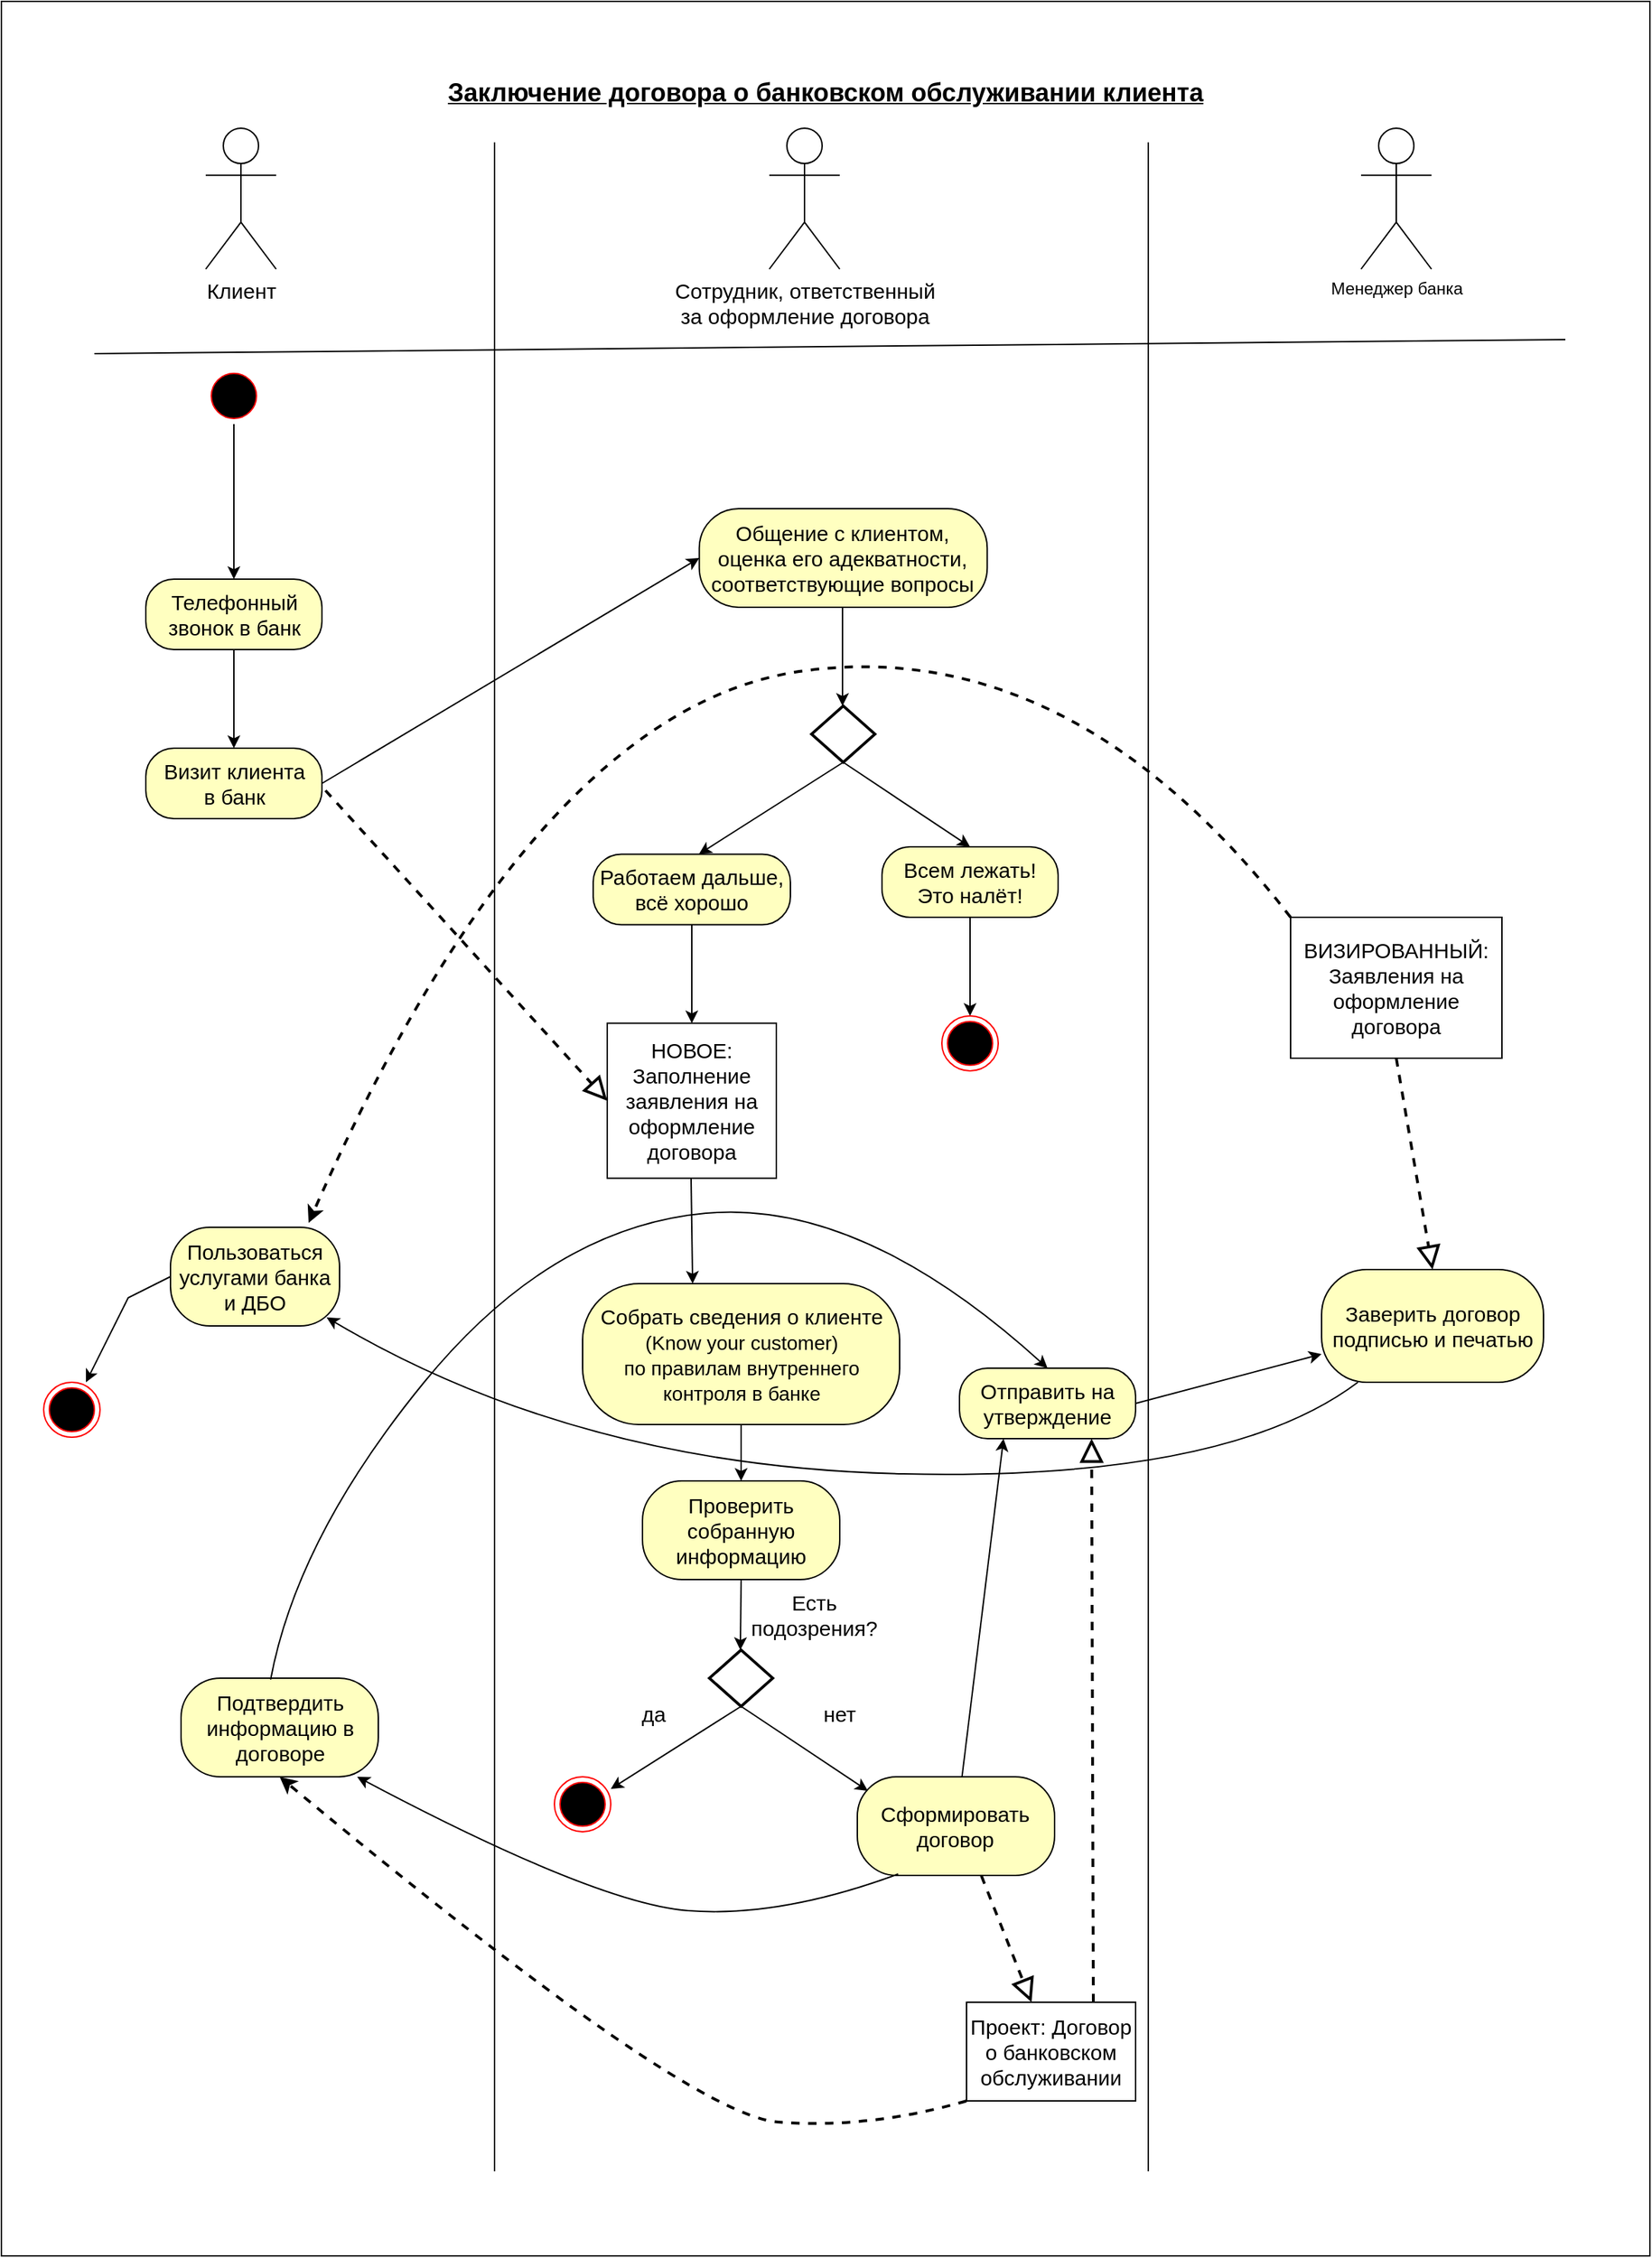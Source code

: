 <mxfile version="21.7.2" type="device">
  <diagram name="Страница — 1" id="ftlmEqtQ1bPmkgtfjlP5">
    <mxGraphModel dx="1785" dy="1585" grid="1" gridSize="10" guides="1" tooltips="1" connect="1" arrows="1" fold="1" page="1" pageScale="1" pageWidth="827" pageHeight="1169" math="0" shadow="0">
      <root>
        <mxCell id="0" />
        <mxCell id="1" parent="0" />
        <mxCell id="YdRSbALYKynTrTzePgQp-28" value="" style="rounded=0;whiteSpace=wrap;html=1;" vertex="1" parent="1">
          <mxGeometry x="-110" y="-180" width="1170" height="1600" as="geometry" />
        </mxCell>
        <mxCell id="dRvdo31Zzhb4LiU_Meu5-6" value="&lt;font style=&quot;font-size: 15px;&quot;&gt;Клиент&lt;/font&gt;" style="shape=umlActor;verticalLabelPosition=bottom;verticalAlign=top;html=1;outlineConnect=0;" parent="1" vertex="1">
          <mxGeometry x="35" y="-90" width="50" height="100" as="geometry" />
        </mxCell>
        <mxCell id="dRvdo31Zzhb4LiU_Meu5-7" value="&lt;font style=&quot;font-size: 15px;&quot;&gt;Сотрудник,&amp;nbsp;ответственный &lt;br&gt;за оформление договора&lt;/font&gt;" style="shape=umlActor;verticalLabelPosition=bottom;verticalAlign=top;html=1;outlineConnect=0;" parent="1" vertex="1">
          <mxGeometry x="435" y="-90" width="50" height="100" as="geometry" />
        </mxCell>
        <mxCell id="dRvdo31Zzhb4LiU_Meu5-8" value="Менеджер банка" style="shape=umlActor;verticalLabelPosition=bottom;verticalAlign=top;html=1;outlineConnect=0;" parent="1" vertex="1">
          <mxGeometry x="855" y="-90" width="50" height="100" as="geometry" />
        </mxCell>
        <mxCell id="mRTXcoQssGMNAOkWr5xy-7" value="" style="edgeStyle=orthogonalEdgeStyle;rounded=0;orthogonalLoop=1;jettySize=auto;html=1;" parent="1" source="dRvdo31Zzhb4LiU_Meu5-18" target="dRvdo31Zzhb4LiU_Meu5-29" edge="1">
          <mxGeometry relative="1" as="geometry" />
        </mxCell>
        <mxCell id="dRvdo31Zzhb4LiU_Meu5-18" value="&lt;div style=&quot;font-size: 15px;&quot;&gt;Телефонный звонок&amp;nbsp;&lt;span style=&quot;background-color: initial;&quot;&gt;в банк&lt;/span&gt;&lt;/div&gt;" style="rounded=1;whiteSpace=wrap;html=1;arcSize=40;fontColor=#000000;fillColor=#ffffc0;strokeColor=#000000;" parent="1" vertex="1">
          <mxGeometry x="-7.5" y="230" width="125" height="50" as="geometry" />
        </mxCell>
        <mxCell id="dRvdo31Zzhb4LiU_Meu5-21" value="&lt;font style=&quot;font-size: 15px;&quot;&gt;НОВОЕ: Заполнение заявления на оформление договора&lt;/font&gt;" style="html=1;whiteSpace=wrap;" parent="1" vertex="1">
          <mxGeometry x="319.99" y="545.2" width="120.01" height="110" as="geometry" />
        </mxCell>
        <mxCell id="dRvdo31Zzhb4LiU_Meu5-24" value="&lt;b&gt;Заключение договора о банковском обслуживании клиента&lt;/b&gt;" style="text;html=1;strokeColor=none;fillColor=none;align=center;verticalAlign=middle;whiteSpace=wrap;rounded=0;fontSize=18;fontStyle=4" parent="1" vertex="1">
          <mxGeometry x="200" y="-130" width="550" height="30" as="geometry" />
        </mxCell>
        <mxCell id="mRTXcoQssGMNAOkWr5xy-41" style="edgeStyle=orthogonalEdgeStyle;rounded=0;orthogonalLoop=1;jettySize=auto;html=1;" parent="1" source="dRvdo31Zzhb4LiU_Meu5-27" target="mRTXcoQssGMNAOkWr5xy-40" edge="1">
          <mxGeometry relative="1" as="geometry" />
        </mxCell>
        <mxCell id="dRvdo31Zzhb4LiU_Meu5-27" value="&lt;div style=&quot;font-size: 15px;&quot;&gt;Собрать сведения о клиенте&lt;br style=&quot;border-color: var(--border-color); font-size: 14px;&quot;&gt;&lt;span style=&quot;font-size: 14px;&quot;&gt;(Know your customer)&lt;/span&gt;&lt;br style=&quot;border-color: var(--border-color); font-size: 14px;&quot;&gt;&lt;span style=&quot;font-size: 14px;&quot;&gt;по правилам внутреннего&lt;/span&gt;&lt;br style=&quot;border-color: var(--border-color); font-size: 14px;&quot;&gt;&lt;span style=&quot;font-size: 14px;&quot;&gt;контроля в банке&lt;/span&gt;&lt;br&gt;&lt;/div&gt;" style="rounded=1;whiteSpace=wrap;html=1;arcSize=40;fontColor=#000000;fillColor=#ffffc0;strokeColor=#000000;" parent="1" vertex="1">
          <mxGeometry x="302.5" y="730" width="225.01" height="100" as="geometry" />
        </mxCell>
        <mxCell id="dRvdo31Zzhb4LiU_Meu5-29" value="&lt;div style=&quot;font-size: 15px;&quot;&gt;Визит клиента в&lt;span style=&quot;background-color: initial;&quot;&gt;&amp;nbsp;банк&lt;/span&gt;&lt;/div&gt;" style="rounded=1;whiteSpace=wrap;html=1;arcSize=40;fontColor=#000000;fillColor=#ffffc0;strokeColor=#000000;" parent="1" vertex="1">
          <mxGeometry x="-7.5" y="350" width="125" height="50" as="geometry" />
        </mxCell>
        <mxCell id="mRTXcoQssGMNAOkWr5xy-3" value="" style="endArrow=block;dashed=1;endFill=0;endSize=12;html=1;rounded=0;strokeWidth=2;entryX=0;entryY=0.5;entryDx=0;entryDy=0;" parent="1" target="dRvdo31Zzhb4LiU_Meu5-21" edge="1">
          <mxGeometry width="160" relative="1" as="geometry">
            <mxPoint x="120" y="380" as="sourcePoint" />
            <mxPoint x="370" y="374.47" as="targetPoint" />
          </mxGeometry>
        </mxCell>
        <mxCell id="mRTXcoQssGMNAOkWr5xy-4" value="&lt;div style=&quot;font-size: 15px;&quot;&gt;Общение с клиентом, оценка его адекватности, соответствующие вопросы&lt;/div&gt;" style="rounded=1;whiteSpace=wrap;html=1;arcSize=40;fontColor=#000000;fillColor=#ffffc0;strokeColor=#000000;" parent="1" vertex="1">
          <mxGeometry x="385.31" y="180" width="204.37" height="70" as="geometry" />
        </mxCell>
        <mxCell id="mRTXcoQssGMNAOkWr5xy-8" value="" style="endArrow=classic;html=1;rounded=0;endFill=1;strokeWidth=1;exitX=1;exitY=0.5;exitDx=0;exitDy=0;entryX=0;entryY=0.5;entryDx=0;entryDy=0;" parent="1" source="dRvdo31Zzhb4LiU_Meu5-29" target="mRTXcoQssGMNAOkWr5xy-4" edge="1">
          <mxGeometry width="50" height="50" relative="1" as="geometry">
            <mxPoint x="280" y="270" as="sourcePoint" />
            <mxPoint x="280" y="340" as="targetPoint" />
          </mxGeometry>
        </mxCell>
        <mxCell id="mRTXcoQssGMNAOkWr5xy-9" value="" style="endArrow=classic;html=1;rounded=0;endFill=1;strokeWidth=1;" parent="1" edge="1">
          <mxGeometry width="50" height="50" relative="1" as="geometry">
            <mxPoint x="486.97" y="250" as="sourcePoint" />
            <mxPoint x="486.97" y="320" as="targetPoint" />
          </mxGeometry>
        </mxCell>
        <mxCell id="mRTXcoQssGMNAOkWr5xy-14" value="" style="endArrow=classic;html=1;rounded=0;endFill=1;strokeWidth=1;exitX=0.5;exitY=1;exitDx=0;exitDy=0;exitPerimeter=0;" parent="1" source="mRTXcoQssGMNAOkWr5xy-31" edge="1">
          <mxGeometry width="50" height="50" relative="1" as="geometry">
            <mxPoint x="490.955" y="360.0" as="sourcePoint" />
            <mxPoint x="385.01" y="425.2" as="targetPoint" />
          </mxGeometry>
        </mxCell>
        <mxCell id="mRTXcoQssGMNAOkWr5xy-16" value="" style="endArrow=classic;html=1;rounded=0;endFill=1;strokeWidth=1;exitX=0.5;exitY=1;exitDx=0;exitDy=0;exitPerimeter=0;" parent="1" source="mRTXcoQssGMNAOkWr5xy-31" edge="1">
          <mxGeometry width="50" height="50" relative="1" as="geometry">
            <mxPoint x="482.5" y="360" as="sourcePoint" />
            <mxPoint x="577.5" y="420" as="targetPoint" />
          </mxGeometry>
        </mxCell>
        <mxCell id="mRTXcoQssGMNAOkWr5xy-19" style="edgeStyle=orthogonalEdgeStyle;rounded=0;orthogonalLoop=1;jettySize=auto;html=1;entryX=0.5;entryY=0;entryDx=0;entryDy=0;" parent="1" source="mRTXcoQssGMNAOkWr5xy-17" target="dRvdo31Zzhb4LiU_Meu5-21" edge="1">
          <mxGeometry relative="1" as="geometry" />
        </mxCell>
        <mxCell id="mRTXcoQssGMNAOkWr5xy-17" value="&lt;div style=&quot;font-size: 15px;&quot;&gt;&lt;font style=&quot;font-size: 15px;&quot;&gt;Работаем дальше,&lt;/font&gt;&lt;/div&gt;&lt;font style=&quot;font-size: 15px;&quot;&gt;всё хорошо&lt;/font&gt;" style="rounded=1;whiteSpace=wrap;html=1;arcSize=40;fontColor=#000000;fillColor=#ffffc0;strokeColor=#000000;" parent="1" vertex="1">
          <mxGeometry x="310" y="425.2" width="140" height="50" as="geometry" />
        </mxCell>
        <mxCell id="mRTXcoQssGMNAOkWr5xy-27" style="edgeStyle=orthogonalEdgeStyle;rounded=0;orthogonalLoop=1;jettySize=auto;html=1;" parent="1" source="mRTXcoQssGMNAOkWr5xy-20" target="mRTXcoQssGMNAOkWr5xy-21" edge="1">
          <mxGeometry relative="1" as="geometry" />
        </mxCell>
        <mxCell id="mRTXcoQssGMNAOkWr5xy-20" value="&lt;font style=&quot;font-size: 15px;&quot;&gt;Всем лежать!&lt;br&gt;Это налёт!&lt;br&gt;&lt;/font&gt;" style="rounded=1;whiteSpace=wrap;html=1;arcSize=40;fontColor=#000000;fillColor=#ffffc0;strokeColor=#000000;" parent="1" vertex="1">
          <mxGeometry x="514.99" y="420" width="125" height="50" as="geometry" />
        </mxCell>
        <mxCell id="mRTXcoQssGMNAOkWr5xy-21" value="" style="ellipse;html=1;shape=endState;fillColor=#000000;strokeColor=#ff0000;" parent="1" vertex="1">
          <mxGeometry x="557.49" y="540" width="40" height="39" as="geometry" />
        </mxCell>
        <mxCell id="mRTXcoQssGMNAOkWr5xy-28" style="edgeStyle=orthogonalEdgeStyle;rounded=0;orthogonalLoop=1;jettySize=auto;html=1;entryX=0.5;entryY=0;entryDx=0;entryDy=0;" parent="1" source="mRTXcoQssGMNAOkWr5xy-24" target="dRvdo31Zzhb4LiU_Meu5-18" edge="1">
          <mxGeometry relative="1" as="geometry" />
        </mxCell>
        <mxCell id="mRTXcoQssGMNAOkWr5xy-24" value="" style="ellipse;html=1;shape=startState;fillColor=#000000;strokeColor=#ff0000;" parent="1" vertex="1">
          <mxGeometry x="35" y="80" width="40" height="40" as="geometry" />
        </mxCell>
        <mxCell id="mRTXcoQssGMNAOkWr5xy-30" value="&lt;font style=&quot;font-size: 15px;&quot;&gt;ВИЗИРОВАННЫЙ: Заявления на оформление договора&lt;/font&gt;" style="html=1;whiteSpace=wrap;" parent="1" vertex="1">
          <mxGeometry x="805" y="470" width="150" height="100" as="geometry" />
        </mxCell>
        <mxCell id="mRTXcoQssGMNAOkWr5xy-31" value="" style="strokeWidth=2;html=1;shape=mxgraph.flowchart.decision;whiteSpace=wrap;" parent="1" vertex="1">
          <mxGeometry x="464.99" y="320" width="45" height="40" as="geometry" />
        </mxCell>
        <mxCell id="mRTXcoQssGMNAOkWr5xy-34" value="" style="endArrow=none;html=1;rounded=0;" parent="1" edge="1">
          <mxGeometry width="50" height="50" relative="1" as="geometry">
            <mxPoint x="240" y="1360" as="sourcePoint" />
            <mxPoint x="240" y="-80" as="targetPoint" />
          </mxGeometry>
        </mxCell>
        <mxCell id="mRTXcoQssGMNAOkWr5xy-35" value="" style="endArrow=none;html=1;rounded=0;" parent="1" edge="1">
          <mxGeometry width="50" height="50" relative="1" as="geometry">
            <mxPoint x="704" y="1360" as="sourcePoint" />
            <mxPoint x="704" y="-80" as="targetPoint" />
          </mxGeometry>
        </mxCell>
        <mxCell id="mRTXcoQssGMNAOkWr5xy-36" value="" style="endArrow=none;html=1;rounded=0;" parent="1" edge="1">
          <mxGeometry width="50" height="50" relative="1" as="geometry">
            <mxPoint x="-44" y="70" as="sourcePoint" />
            <mxPoint x="1000" y="60" as="targetPoint" />
          </mxGeometry>
        </mxCell>
        <mxCell id="mRTXcoQssGMNAOkWr5xy-38" value="" style="endArrow=classic;html=1;rounded=0;endFill=1;strokeWidth=1;entryX=0.347;entryY=0;entryDx=0;entryDy=0;entryPerimeter=0;" parent="1" target="dRvdo31Zzhb4LiU_Meu5-27" edge="1">
          <mxGeometry width="50" height="50" relative="1" as="geometry">
            <mxPoint x="379.49" y="655.2" as="sourcePoint" />
            <mxPoint x="379.49" y="725.2" as="targetPoint" />
          </mxGeometry>
        </mxCell>
        <mxCell id="mRTXcoQssGMNAOkWr5xy-40" value="&lt;font style=&quot;font-size: 15px;&quot;&gt;Проверить собранную информацию&lt;/font&gt;" style="rounded=1;whiteSpace=wrap;html=1;arcSize=40;fontColor=#000000;fillColor=#ffffc0;strokeColor=#000000;" parent="1" vertex="1">
          <mxGeometry x="345.01" y="870" width="140" height="70" as="geometry" />
        </mxCell>
        <mxCell id="mRTXcoQssGMNAOkWr5xy-42" value="" style="endArrow=classic;html=1;rounded=0;endFill=1;strokeWidth=1;exitX=0.5;exitY=1;exitDx=0;exitDy=0;" parent="1" source="mRTXcoQssGMNAOkWr5xy-40" edge="1">
          <mxGeometry width="50" height="50" relative="1" as="geometry">
            <mxPoint x="414.46" y="920" as="sourcePoint" />
            <mxPoint x="414.46" y="990" as="targetPoint" />
          </mxGeometry>
        </mxCell>
        <mxCell id="mRTXcoQssGMNAOkWr5xy-43" value="" style="endArrow=classic;html=1;rounded=0;endFill=1;strokeWidth=1;exitX=0.5;exitY=1;exitDx=0;exitDy=0;exitPerimeter=0;entryX=1;entryY=0.221;entryDx=0;entryDy=0;entryPerimeter=0;" parent="1" source="mRTXcoQssGMNAOkWr5xy-45" target="mRTXcoQssGMNAOkWr5xy-50" edge="1">
          <mxGeometry width="50" height="50" relative="1" as="geometry">
            <mxPoint x="418.445" y="1030" as="sourcePoint" />
            <mxPoint x="312.5" y="1095.2" as="targetPoint" />
          </mxGeometry>
        </mxCell>
        <mxCell id="mRTXcoQssGMNAOkWr5xy-44" value="" style="endArrow=classic;html=1;rounded=0;endFill=1;strokeWidth=1;exitX=0.5;exitY=1;exitDx=0;exitDy=0;exitPerimeter=0;" parent="1" source="mRTXcoQssGMNAOkWr5xy-45" edge="1">
          <mxGeometry width="50" height="50" relative="1" as="geometry">
            <mxPoint x="409.99" y="1030" as="sourcePoint" />
            <mxPoint x="504.99" y="1090" as="targetPoint" />
          </mxGeometry>
        </mxCell>
        <mxCell id="mRTXcoQssGMNAOkWr5xy-45" value="" style="strokeWidth=2;html=1;shape=mxgraph.flowchart.decision;whiteSpace=wrap;" parent="1" vertex="1">
          <mxGeometry x="392.48" y="990" width="45" height="40" as="geometry" />
        </mxCell>
        <mxCell id="mRTXcoQssGMNAOkWr5xy-46" value="&lt;font style=&quot;font-size: 15px;&quot;&gt;Есть подозрения?&lt;/font&gt;" style="text;html=1;strokeColor=none;fillColor=none;align=center;verticalAlign=middle;whiteSpace=wrap;rounded=0;" parent="1" vertex="1">
          <mxGeometry x="437.48" y="950" width="60" height="30" as="geometry" />
        </mxCell>
        <mxCell id="mRTXcoQssGMNAOkWr5xy-48" value="да" style="text;html=1;strokeColor=none;fillColor=none;align=center;verticalAlign=middle;whiteSpace=wrap;rounded=0;fontSize=15;" parent="1" vertex="1">
          <mxGeometry x="322.5" y="1020" width="60" height="30" as="geometry" />
        </mxCell>
        <mxCell id="mRTXcoQssGMNAOkWr5xy-49" value="нет" style="text;html=1;strokeColor=none;fillColor=none;align=center;verticalAlign=middle;whiteSpace=wrap;rounded=0;fontSize=15;" parent="1" vertex="1">
          <mxGeometry x="454.99" y="1020" width="60" height="30" as="geometry" />
        </mxCell>
        <mxCell id="mRTXcoQssGMNAOkWr5xy-50" value="" style="ellipse;html=1;shape=endState;fillColor=#000000;strokeColor=#ff0000;" parent="1" vertex="1">
          <mxGeometry x="282.5" y="1080" width="40" height="39" as="geometry" />
        </mxCell>
        <mxCell id="YdRSbALYKynTrTzePgQp-2" value="&lt;font style=&quot;font-size: 15px;&quot;&gt;Сформировать договор&lt;/font&gt;" style="rounded=1;whiteSpace=wrap;html=1;arcSize=40;fontColor=#000000;fillColor=#ffffc0;strokeColor=#000000;" vertex="1" parent="1">
          <mxGeometry x="497.48" y="1080" width="140" height="70" as="geometry" />
        </mxCell>
        <mxCell id="YdRSbALYKynTrTzePgQp-3" value="&lt;font style=&quot;font-size: 15px;&quot;&gt;Проект: Договор о банковском обслуживании&lt;/font&gt;" style="html=1;whiteSpace=wrap;" vertex="1" parent="1">
          <mxGeometry x="575" y="1240" width="120" height="70" as="geometry" />
        </mxCell>
        <mxCell id="YdRSbALYKynTrTzePgQp-4" value="" style="endArrow=block;dashed=1;endFill=0;endSize=12;html=1;rounded=0;strokeWidth=2;exitX=0.629;exitY=1.004;exitDx=0;exitDy=0;exitPerimeter=0;" edge="1" parent="1" source="YdRSbALYKynTrTzePgQp-2" target="YdRSbALYKynTrTzePgQp-3">
          <mxGeometry width="160" relative="1" as="geometry">
            <mxPoint x="602.8" y="1010" as="sourcePoint" />
            <mxPoint x="650.0" y="1230" as="targetPoint" />
          </mxGeometry>
        </mxCell>
        <mxCell id="YdRSbALYKynTrTzePgQp-6" value="" style="endArrow=classic;html=1;rounded=0;endFill=1;strokeWidth=1;entryX=0.25;entryY=1;entryDx=0;entryDy=0;" edge="1" parent="1" source="YdRSbALYKynTrTzePgQp-2" target="YdRSbALYKynTrTzePgQp-7">
          <mxGeometry width="50" height="50" relative="1" as="geometry">
            <mxPoint x="782.5" y="1030" as="sourcePoint" />
            <mxPoint x="822.5" y="1040" as="targetPoint" />
          </mxGeometry>
        </mxCell>
        <mxCell id="YdRSbALYKynTrTzePgQp-7" value="&lt;div style=&quot;font-size: 15px;&quot;&gt;Отправить на утверждение&lt;/div&gt;" style="rounded=1;whiteSpace=wrap;html=1;arcSize=40;fontColor=#000000;fillColor=#ffffc0;strokeColor=#000000;" vertex="1" parent="1">
          <mxGeometry x="570" y="790" width="125" height="50" as="geometry" />
        </mxCell>
        <mxCell id="YdRSbALYKynTrTzePgQp-8" value="" style="curved=1;endArrow=classic;html=1;rounded=0;exitX=0.207;exitY=0.986;exitDx=0;exitDy=0;exitPerimeter=0;" edge="1" parent="1" source="YdRSbALYKynTrTzePgQp-2">
          <mxGeometry width="50" height="50" relative="1" as="geometry">
            <mxPoint x="385.31" y="1150" as="sourcePoint" />
            <mxPoint x="142.5" y="1080" as="targetPoint" />
            <Array as="points">
              <mxPoint x="442.5" y="1180" />
              <mxPoint x="312.5" y="1170" />
            </Array>
          </mxGeometry>
        </mxCell>
        <mxCell id="YdRSbALYKynTrTzePgQp-10" value="&lt;font style=&quot;font-size: 15px;&quot;&gt;Подтвердить информацию в договоре&lt;/font&gt;" style="rounded=1;whiteSpace=wrap;html=1;arcSize=40;fontColor=#000000;fillColor=#ffffc0;strokeColor=#000000;" vertex="1" parent="1">
          <mxGeometry x="17.5" y="1010" width="140" height="70" as="geometry" />
        </mxCell>
        <mxCell id="YdRSbALYKynTrTzePgQp-13" value="" style="curved=1;endArrow=classic;html=1;rounded=0;dashed=1;strokeWidth=2;entryX=0.5;entryY=1;entryDx=0;entryDy=0;exitX=0;exitY=1;exitDx=0;exitDy=0;" edge="1" parent="1" source="YdRSbALYKynTrTzePgQp-3" target="YdRSbALYKynTrTzePgQp-10">
          <mxGeometry width="50" height="50" relative="1" as="geometry">
            <mxPoint x="590" y="1299" as="sourcePoint" />
            <mxPoint x="206.18" y="1230" as="targetPoint" />
            <Array as="points">
              <mxPoint x="506.18" y="1330" />
              <mxPoint x="376.18" y="1320" />
            </Array>
          </mxGeometry>
        </mxCell>
        <mxCell id="YdRSbALYKynTrTzePgQp-14" value="" style="endArrow=block;dashed=1;endFill=0;endSize=12;html=1;rounded=0;strokeWidth=2;entryX=0.75;entryY=1;entryDx=0;entryDy=0;exitX=0.75;exitY=0;exitDx=0;exitDy=0;" edge="1" parent="1" source="YdRSbALYKynTrTzePgQp-3" target="YdRSbALYKynTrTzePgQp-7">
          <mxGeometry width="160" relative="1" as="geometry">
            <mxPoint x="760" y="1230" as="sourcePoint" />
            <mxPoint x="824.0" y="1310" as="targetPoint" />
          </mxGeometry>
        </mxCell>
        <mxCell id="YdRSbALYKynTrTzePgQp-15" value="Заверить договор подписью и печатью" style="rounded=1;whiteSpace=wrap;html=1;arcSize=40;fontColor=#000000;fillColor=#ffffc0;strokeColor=#000000;fontSize=15;" vertex="1" parent="1">
          <mxGeometry x="827" y="720" width="157.5" height="80" as="geometry" />
        </mxCell>
        <mxCell id="YdRSbALYKynTrTzePgQp-16" value="" style="endArrow=classic;html=1;rounded=0;endFill=1;strokeWidth=1;exitX=1;exitY=0.5;exitDx=0;exitDy=0;entryX=0;entryY=0.75;entryDx=0;entryDy=0;" edge="1" parent="1" source="YdRSbALYKynTrTzePgQp-7" target="YdRSbALYKynTrTzePgQp-15">
          <mxGeometry width="50" height="50" relative="1" as="geometry">
            <mxPoint x="770" y="838" as="sourcePoint" />
            <mxPoint x="770" y="908" as="targetPoint" />
          </mxGeometry>
        </mxCell>
        <mxCell id="YdRSbALYKynTrTzePgQp-17" value="" style="endArrow=block;dashed=1;endFill=0;endSize=12;html=1;rounded=0;strokeWidth=2;exitX=0.5;exitY=1;exitDx=0;exitDy=0;entryX=0.5;entryY=0;entryDx=0;entryDy=0;" edge="1" parent="1" source="mRTXcoQssGMNAOkWr5xy-30" target="YdRSbALYKynTrTzePgQp-15">
          <mxGeometry width="160" relative="1" as="geometry">
            <mxPoint x="827" y="640" as="sourcePoint" />
            <mxPoint x="862" y="730" as="targetPoint" />
          </mxGeometry>
        </mxCell>
        <mxCell id="YdRSbALYKynTrTzePgQp-18" value="" style="curved=1;endArrow=classic;html=1;rounded=0;exitX=0;exitY=0;exitDx=0;exitDy=0;dashed=1;strokeWidth=2;entryX=0.817;entryY=-0.044;entryDx=0;entryDy=0;entryPerimeter=0;" edge="1" parent="1" source="mRTXcoQssGMNAOkWr5xy-30" target="YdRSbALYKynTrTzePgQp-20">
          <mxGeometry width="50" height="50" relative="1" as="geometry">
            <mxPoint x="753.5" y="699" as="sourcePoint" />
            <mxPoint x="130" y="710" as="targetPoint" />
            <Array as="points">
              <mxPoint x="650" y="270" />
              <mxPoint x="270" y="320" />
            </Array>
          </mxGeometry>
        </mxCell>
        <mxCell id="YdRSbALYKynTrTzePgQp-19" value="" style="curved=1;endArrow=classic;html=1;rounded=0;entryX=0.923;entryY=0.913;entryDx=0;entryDy=0;entryPerimeter=0;" edge="1" parent="1" source="YdRSbALYKynTrTzePgQp-15" target="YdRSbALYKynTrTzePgQp-20">
          <mxGeometry width="50" height="50" relative="1" as="geometry">
            <mxPoint x="838.49" y="819" as="sourcePoint" />
            <mxPoint x="140" y="770" as="targetPoint" />
            <Array as="points">
              <mxPoint x="760" y="870" />
              <mxPoint x="300" y="860" />
            </Array>
          </mxGeometry>
        </mxCell>
        <mxCell id="YdRSbALYKynTrTzePgQp-20" value="&lt;div style=&quot;font-size: 15px;&quot;&gt;Пользоваться услугами банка и ДБО&lt;/div&gt;" style="rounded=1;whiteSpace=wrap;html=1;arcSize=40;fontColor=#000000;fillColor=#ffffc0;strokeColor=#000000;" vertex="1" parent="1">
          <mxGeometry x="10" y="690" width="120" height="70" as="geometry" />
        </mxCell>
        <mxCell id="YdRSbALYKynTrTzePgQp-23" value="" style="curved=1;endArrow=classic;html=1;rounded=0;strokeWidth=1;exitX=0.454;exitY=0.014;exitDx=0;exitDy=0;exitPerimeter=0;entryX=0.5;entryY=0;entryDx=0;entryDy=0;" edge="1" parent="1" source="YdRSbALYKynTrTzePgQp-10" target="YdRSbALYKynTrTzePgQp-7">
          <mxGeometry width="50" height="50" relative="1" as="geometry">
            <mxPoint x="130" y="940" as="sourcePoint" />
            <mxPoint x="430" y="670" as="targetPoint" />
            <Array as="points">
              <mxPoint x="100" y="910" />
              <mxPoint x="280" y="690" />
              <mxPoint x="500" y="670" />
            </Array>
          </mxGeometry>
        </mxCell>
        <mxCell id="YdRSbALYKynTrTzePgQp-25" value="" style="ellipse;html=1;shape=endState;fillColor=#000000;strokeColor=#ff0000;" vertex="1" parent="1">
          <mxGeometry x="-80" y="800" width="40" height="39" as="geometry" />
        </mxCell>
        <mxCell id="YdRSbALYKynTrTzePgQp-26" value="" style="endArrow=classic;html=1;rounded=0;endFill=1;strokeWidth=1;exitX=0;exitY=0.5;exitDx=0;exitDy=0;" edge="1" parent="1" source="YdRSbALYKynTrTzePgQp-20">
          <mxGeometry width="50" height="50" relative="1" as="geometry">
            <mxPoint x="117.5" y="600" as="sourcePoint" />
            <mxPoint x="-50" y="800" as="targetPoint" />
            <Array as="points">
              <mxPoint x="-20" y="740" />
            </Array>
          </mxGeometry>
        </mxCell>
      </root>
    </mxGraphModel>
  </diagram>
</mxfile>
